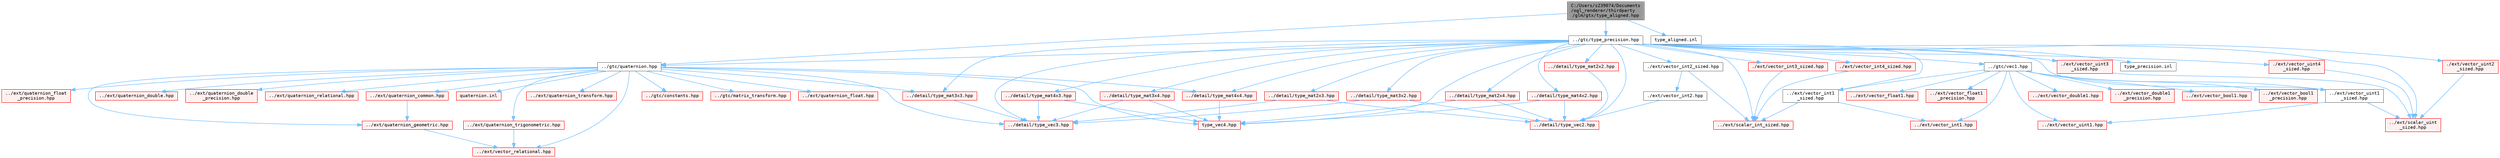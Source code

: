 digraph "C:/Users/s239074/Documents/ogl_renderer/thirdparty/glm/gtx/type_aligned.hpp"
{
 // LATEX_PDF_SIZE
  bgcolor="transparent";
  edge [fontname=Terminal,fontsize=10,labelfontname=Helvetica,labelfontsize=10];
  node [fontname=Terminal,fontsize=10,shape=box,height=0.2,width=0.4];
  Node1 [label="C:/Users/s239074/Documents\l/ogl_renderer/thirdparty\l/glm/gtx/type_aligned.hpp",height=0.2,width=0.4,color="gray40", fillcolor="grey60", style="filled", fontcolor="black",tooltip=" "];
  Node1 -> Node2 [color="steelblue1",style="solid"];
  Node2 [label="../gtc/type_precision.hpp",height=0.2,width=0.4,color="grey40", fillcolor="white", style="filled",URL="$type__precision_8hpp.html",tooltip=" "];
  Node2 -> Node3 [color="steelblue1",style="solid"];
  Node3 [label="../gtc/quaternion.hpp",height=0.2,width=0.4,color="grey40", fillcolor="white", style="filled",URL="$gtc_2quaternion_8hpp.html",tooltip=" "];
  Node3 -> Node4 [color="steelblue1",style="solid"];
  Node4 [label="../gtc/constants.hpp",height=0.2,width=0.4,color="red", fillcolor="#FFF0F0", style="filled",URL="$constants_8hpp.html",tooltip=" "];
  Node3 -> Node13 [color="steelblue1",style="solid"];
  Node13 [label="../gtc/matrix_transform.hpp",height=0.2,width=0.4,color="red", fillcolor="#FFF0F0", style="filled",URL="$gtc_2matrix__transform_8hpp.html",tooltip=" "];
  Node3 -> Node147 [color="steelblue1",style="solid"];
  Node147 [label="../ext/vector_relational.hpp",height=0.2,width=0.4,color="red", fillcolor="#FFF0F0", style="filled",URL="$ext_2vector__relational_8hpp.html",tooltip=" "];
  Node3 -> Node150 [color="steelblue1",style="solid"];
  Node150 [label="../ext/quaternion_common.hpp",height=0.2,width=0.4,color="red", fillcolor="#FFF0F0", style="filled",URL="$quaternion__common_8hpp.html",tooltip=" "];
  Node150 -> Node151 [color="steelblue1",style="solid"];
  Node151 [label="../ext/quaternion_geometric.hpp",height=0.2,width=0.4,color="red", fillcolor="#FFF0F0", style="filled",URL="$quaternion__geometric_8hpp.html",tooltip=" "];
  Node151 -> Node147 [color="steelblue1",style="solid"];
  Node3 -> Node155 [color="steelblue1",style="solid"];
  Node155 [label="../ext/quaternion_float.hpp",height=0.2,width=0.4,color="red", fillcolor="#FFF0F0", style="filled",URL="$quaternion__float_8hpp.html",tooltip=" "];
  Node3 -> Node160 [color="steelblue1",style="solid"];
  Node160 [label="../ext/quaternion_float\l_precision.hpp",height=0.2,width=0.4,color="red", fillcolor="#FFF0F0", style="filled",URL="$quaternion__float__precision_8hpp.html",tooltip=" "];
  Node3 -> Node161 [color="steelblue1",style="solid"];
  Node161 [label="../ext/quaternion_double.hpp",height=0.2,width=0.4,color="red", fillcolor="#FFF0F0", style="filled",URL="$quaternion__double_8hpp.html",tooltip=" "];
  Node3 -> Node162 [color="steelblue1",style="solid"];
  Node162 [label="../ext/quaternion_double\l_precision.hpp",height=0.2,width=0.4,color="red", fillcolor="#FFF0F0", style="filled",URL="$quaternion__double__precision_8hpp.html",tooltip=" "];
  Node3 -> Node157 [color="steelblue1",style="solid"];
  Node157 [label="../ext/quaternion_relational.hpp",height=0.2,width=0.4,color="red", fillcolor="#FFF0F0", style="filled",URL="$quaternion__relational_8hpp.html",tooltip=" "];
  Node3 -> Node151 [color="steelblue1",style="solid"];
  Node3 -> Node163 [color="steelblue1",style="solid"];
  Node163 [label="../ext/quaternion_trigonometric.hpp",height=0.2,width=0.4,color="red", fillcolor="#FFF0F0", style="filled",URL="$quaternion__trigonometric_8hpp.html",tooltip=" "];
  Node163 -> Node147 [color="steelblue1",style="solid"];
  Node3 -> Node165 [color="steelblue1",style="solid"];
  Node165 [label="../ext/quaternion_transform.hpp",height=0.2,width=0.4,color="red", fillcolor="#FFF0F0", style="filled",URL="$quaternion__transform_8hpp.html",tooltip=" "];
  Node3 -> Node92 [color="steelblue1",style="solid"];
  Node92 [label="../detail/type_mat3x3.hpp",height=0.2,width=0.4,color="red", fillcolor="#FFF0F0", style="filled",URL="$type__mat3x3_8hpp.html",tooltip=" "];
  Node92 -> Node40 [color="steelblue1",style="solid"];
  Node40 [label="../detail/type_vec3.hpp",height=0.2,width=0.4,color="red", fillcolor="#FFF0F0", style="filled",URL="$type__vec3_8hpp.html",tooltip=" "];
  Node3 -> Node16 [color="steelblue1",style="solid"];
  Node16 [label="../detail/type_mat4x4.hpp",height=0.2,width=0.4,color="red", fillcolor="#FFF0F0", style="filled",URL="$type__mat4x4_8hpp.html",tooltip=" "];
  Node16 -> Node17 [color="steelblue1",style="solid"];
  Node17 [label="type_vec4.hpp",height=0.2,width=0.4,color="red", fillcolor="#FFF0F0", style="filled",URL="$type__vec4_8hpp.html",tooltip=" "];
  Node3 -> Node40 [color="steelblue1",style="solid"];
  Node3 -> Node17 [color="steelblue1",style="solid"];
  Node3 -> Node167 [color="steelblue1",style="solid"];
  Node167 [label="quaternion.inl",height=0.2,width=0.4,color="red", fillcolor="#FFF0F0", style="filled",URL="$glm_2gtc_2quaternion_8inl.html",tooltip=" "];
  Node2 -> Node170 [color="steelblue1",style="solid"];
  Node170 [label="../gtc/vec1.hpp",height=0.2,width=0.4,color="grey40", fillcolor="white", style="filled",URL="$vec1_8hpp.html",tooltip=" "];
  Node170 -> Node171 [color="steelblue1",style="solid"];
  Node171 [label="../ext/vector_bool1.hpp",height=0.2,width=0.4,color="red", fillcolor="#FFF0F0", style="filled",URL="$vector__bool1_8hpp.html",tooltip=" "];
  Node170 -> Node172 [color="steelblue1",style="solid"];
  Node172 [label="../ext/vector_bool1\l_precision.hpp",height=0.2,width=0.4,color="red", fillcolor="#FFF0F0", style="filled",URL="$vector__bool1__precision_8hpp.html",tooltip=" "];
  Node170 -> Node173 [color="steelblue1",style="solid"];
  Node173 [label="../ext/vector_float1.hpp",height=0.2,width=0.4,color="red", fillcolor="#FFF0F0", style="filled",URL="$vector__float1_8hpp.html",tooltip=" "];
  Node170 -> Node174 [color="steelblue1",style="solid"];
  Node174 [label="../ext/vector_float1\l_precision.hpp",height=0.2,width=0.4,color="red", fillcolor="#FFF0F0", style="filled",URL="$vector__float1__precision_8hpp.html",tooltip=" "];
  Node170 -> Node175 [color="steelblue1",style="solid"];
  Node175 [label="../ext/vector_double1.hpp",height=0.2,width=0.4,color="red", fillcolor="#FFF0F0", style="filled",URL="$vector__double1_8hpp.html",tooltip=" "];
  Node170 -> Node176 [color="steelblue1",style="solid"];
  Node176 [label="../ext/vector_double1\l_precision.hpp",height=0.2,width=0.4,color="red", fillcolor="#FFF0F0", style="filled",URL="$vector__double1__precision_8hpp.html",tooltip=" "];
  Node170 -> Node177 [color="steelblue1",style="solid"];
  Node177 [label="../ext/vector_int1.hpp",height=0.2,width=0.4,color="red", fillcolor="#FFF0F0", style="filled",URL="$vector__int1_8hpp.html",tooltip=" "];
  Node170 -> Node178 [color="steelblue1",style="solid"];
  Node178 [label="../ext/vector_int1\l_sized.hpp",height=0.2,width=0.4,color="grey40", fillcolor="white", style="filled",URL="$vector__int1__sized_8hpp.html",tooltip=" "];
  Node178 -> Node177 [color="steelblue1",style="solid"];
  Node178 -> Node34 [color="steelblue1",style="solid"];
  Node34 [label="../ext/scalar_int_sized.hpp",height=0.2,width=0.4,color="red", fillcolor="#FFF0F0", style="filled",URL="$scalar__int__sized_8hpp.html",tooltip=" "];
  Node170 -> Node179 [color="steelblue1",style="solid"];
  Node179 [label="../ext/vector_uint1.hpp",height=0.2,width=0.4,color="red", fillcolor="#FFF0F0", style="filled",URL="$vector__uint1_8hpp.html",tooltip=" "];
  Node170 -> Node180 [color="steelblue1",style="solid"];
  Node180 [label="../ext/vector_uint1\l_sized.hpp",height=0.2,width=0.4,color="grey40", fillcolor="white", style="filled",URL="$vector__uint1__sized_8hpp.html",tooltip=" "];
  Node180 -> Node179 [color="steelblue1",style="solid"];
  Node180 -> Node37 [color="steelblue1",style="solid"];
  Node37 [label="../ext/scalar_uint\l_sized.hpp",height=0.2,width=0.4,color="red", fillcolor="#FFF0F0", style="filled",URL="$scalar__uint__sized_8hpp.html",tooltip=" "];
  Node2 -> Node178 [color="steelblue1",style="solid"];
  Node2 -> Node33 [color="steelblue1",style="solid"];
  Node33 [label="./ext/vector_int2_sized.hpp",height=0.2,width=0.4,color="grey40", fillcolor="white", style="filled",URL="$vector__int2__sized_8hpp.html",tooltip=" "];
  Node33 -> Node32 [color="steelblue1",style="solid"];
  Node32 [label="./ext/vector_int2.hpp",height=0.2,width=0.4,color="grey40", fillcolor="white", style="filled",URL="$vector__int2_8hpp.html",tooltip=" "];
  Node32 -> Node25 [color="steelblue1",style="solid"];
  Node25 [label="../detail/type_vec2.hpp",height=0.2,width=0.4,color="red", fillcolor="#FFF0F0", style="filled",URL="$type__vec2_8hpp.html",tooltip=" "];
  Node33 -> Node34 [color="steelblue1",style="solid"];
  Node2 -> Node48 [color="steelblue1",style="solid"];
  Node48 [label="./ext/vector_int3_sized.hpp",height=0.2,width=0.4,color="red", fillcolor="#FFF0F0", style="filled",URL="$vector__int3__sized_8hpp.html",tooltip=" "];
  Node48 -> Node34 [color="steelblue1",style="solid"];
  Node2 -> Node59 [color="steelblue1",style="solid"];
  Node59 [label="./ext/vector_int4_sized.hpp",height=0.2,width=0.4,color="red", fillcolor="#FFF0F0", style="filled",URL="$vector__int4__sized_8hpp.html",tooltip=" "];
  Node59 -> Node34 [color="steelblue1",style="solid"];
  Node2 -> Node34 [color="steelblue1",style="solid"];
  Node2 -> Node180 [color="steelblue1",style="solid"];
  Node2 -> Node36 [color="steelblue1",style="solid"];
  Node36 [label="./ext/vector_uint2\l_sized.hpp",height=0.2,width=0.4,color="red", fillcolor="#FFF0F0", style="filled",URL="$vector__uint2__sized_8hpp.html",tooltip=" "];
  Node36 -> Node37 [color="steelblue1",style="solid"];
  Node2 -> Node50 [color="steelblue1",style="solid"];
  Node50 [label="./ext/vector_uint3\l_sized.hpp",height=0.2,width=0.4,color="red", fillcolor="#FFF0F0", style="filled",URL="$vector__uint3__sized_8hpp.html",tooltip=" "];
  Node50 -> Node37 [color="steelblue1",style="solid"];
  Node2 -> Node61 [color="steelblue1",style="solid"];
  Node61 [label="./ext/vector_uint4\l_sized.hpp",height=0.2,width=0.4,color="red", fillcolor="#FFF0F0", style="filled",URL="$vector__uint4__sized_8hpp.html",tooltip=" "];
  Node61 -> Node37 [color="steelblue1",style="solid"];
  Node2 -> Node37 [color="steelblue1",style="solid"];
  Node2 -> Node25 [color="steelblue1",style="solid"];
  Node2 -> Node40 [color="steelblue1",style="solid"];
  Node2 -> Node17 [color="steelblue1",style="solid"];
  Node2 -> Node64 [color="steelblue1",style="solid"];
  Node64 [label="../detail/type_mat2x2.hpp",height=0.2,width=0.4,color="red", fillcolor="#FFF0F0", style="filled",URL="$type__mat2x2_8hpp.html",tooltip=" "];
  Node64 -> Node25 [color="steelblue1",style="solid"];
  Node2 -> Node71 [color="steelblue1",style="solid"];
  Node71 [label="../detail/type_mat2x3.hpp",height=0.2,width=0.4,color="red", fillcolor="#FFF0F0", style="filled",URL="$type__mat2x3_8hpp.html",tooltip=" "];
  Node71 -> Node25 [color="steelblue1",style="solid"];
  Node71 -> Node40 [color="steelblue1",style="solid"];
  Node2 -> Node78 [color="steelblue1",style="solid"];
  Node78 [label="../detail/type_mat2x4.hpp",height=0.2,width=0.4,color="red", fillcolor="#FFF0F0", style="filled",URL="$type__mat2x4_8hpp.html",tooltip=" "];
  Node78 -> Node25 [color="steelblue1",style="solid"];
  Node78 -> Node17 [color="steelblue1",style="solid"];
  Node2 -> Node85 [color="steelblue1",style="solid"];
  Node85 [label="../detail/type_mat3x2.hpp",height=0.2,width=0.4,color="red", fillcolor="#FFF0F0", style="filled",URL="$type__mat3x2_8hpp.html",tooltip=" "];
  Node85 -> Node25 [color="steelblue1",style="solid"];
  Node85 -> Node40 [color="steelblue1",style="solid"];
  Node2 -> Node92 [color="steelblue1",style="solid"];
  Node2 -> Node99 [color="steelblue1",style="solid"];
  Node99 [label="../detail/type_mat3x4.hpp",height=0.2,width=0.4,color="red", fillcolor="#FFF0F0", style="filled",URL="$type__mat3x4_8hpp.html",tooltip=" "];
  Node99 -> Node40 [color="steelblue1",style="solid"];
  Node99 -> Node17 [color="steelblue1",style="solid"];
  Node2 -> Node106 [color="steelblue1",style="solid"];
  Node106 [label="../detail/type_mat4x2.hpp",height=0.2,width=0.4,color="red", fillcolor="#FFF0F0", style="filled",URL="$type__mat4x2_8hpp.html",tooltip=" "];
  Node106 -> Node25 [color="steelblue1",style="solid"];
  Node106 -> Node17 [color="steelblue1",style="solid"];
  Node2 -> Node113 [color="steelblue1",style="solid"];
  Node113 [label="../detail/type_mat4x3.hpp",height=0.2,width=0.4,color="red", fillcolor="#FFF0F0", style="filled",URL="$type__mat4x3_8hpp.html",tooltip=" "];
  Node113 -> Node40 [color="steelblue1",style="solid"];
  Node113 -> Node17 [color="steelblue1",style="solid"];
  Node2 -> Node16 [color="steelblue1",style="solid"];
  Node2 -> Node181 [color="steelblue1",style="solid"];
  Node181 [label="type_precision.inl",height=0.2,width=0.4,color="grey40", fillcolor="white", style="filled",URL="$type__precision_8inl.html",tooltip=" "];
  Node1 -> Node3 [color="steelblue1",style="solid"];
  Node1 -> Node182 [color="steelblue1",style="solid"];
  Node182 [label="type_aligned.inl",height=0.2,width=0.4,color="grey40", fillcolor="white", style="filled",URL="$type__aligned_8inl.html",tooltip=" "];
}

